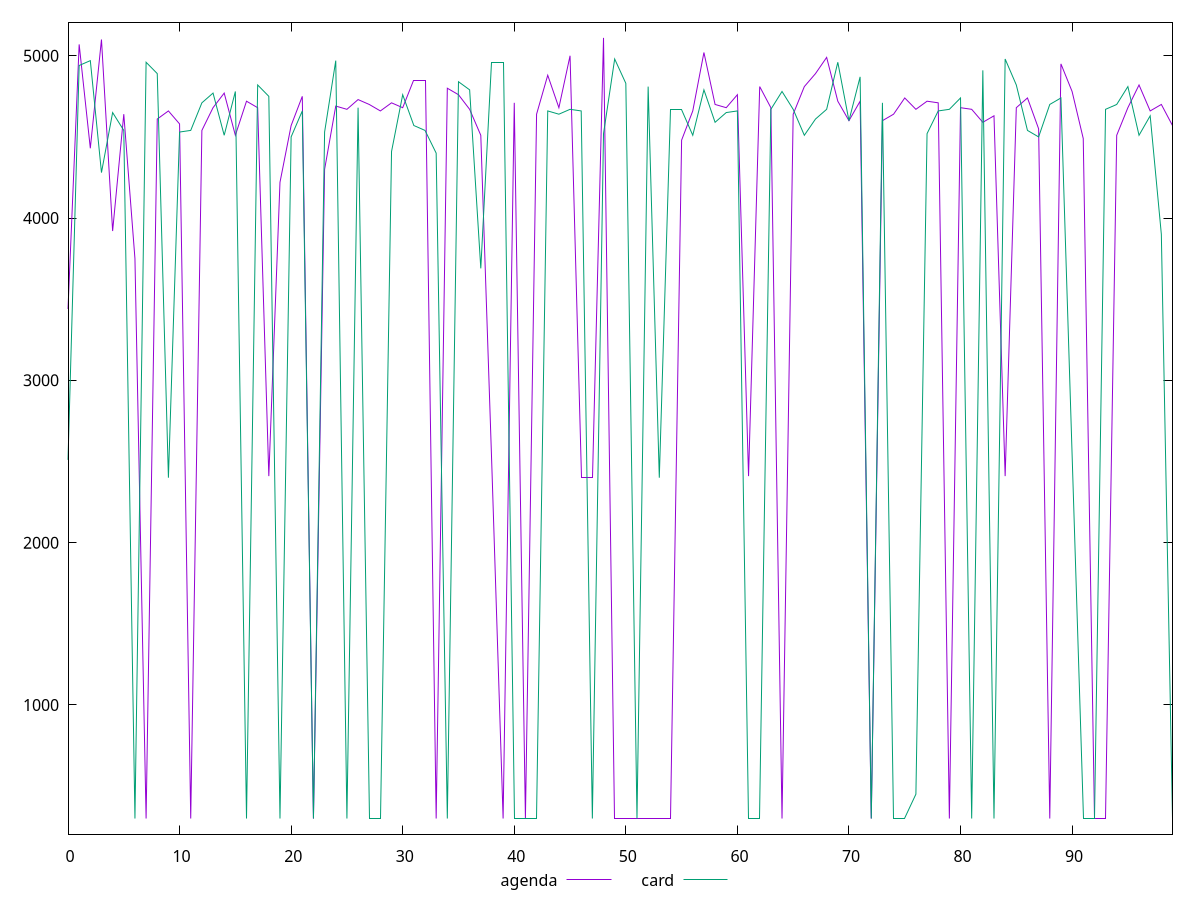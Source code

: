 reset

$agenda <<EOF
0 3440
1 5070
2 4430
3 5100
4 3920
5 4640
6 3750
7 300
8 4610
9 4660
10 4580
11 300
12 4540
13 4680
14 4770
15 4510
16 4720
17 4680
18 2410
19 4220
20 4570
21 4750
22 300
23 4300
24 4690
25 4670
26 4730
27 4700
28 4660
29 4710
30 4680
31 4850
32 4850
33 300
34 4800
35 4760
36 4670
37 4510
38 2450
39 300
40 4710
41 300
42 4640
43 4880
44 4680
45 5000
46 2400
47 2400
48 5110
49 300
50 300
51 300
52 300
53 300
54 300
55 4480
56 4660
57 5020
58 4700
59 4680
60 4760
61 2410
62 4810
63 4680
64 300
65 4640
66 4810
67 4890
68 4990
69 4720
70 4600
71 4720
72 300
73 4600
74 4640
75 4740
76 4670
77 4720
78 4710
79 300
80 4680
81 4670
82 4590
83 4630
84 2410
85 4680
86 4740
87 4550
88 300
89 4950
90 4780
91 4490
92 300
93 300
94 4510
95 4680
96 4820
97 4660
98 4700
99 4570
EOF

$card <<EOF
0 2510
1 4940
2 4970
3 4280
4 4650
5 4540
6 300
7 4960
8 4890
9 2400
10 4530
11 4540
12 4710
13 4770
14 4510
15 4780
16 300
17 4820
18 4750
19 300
20 4500
21 4660
22 300
23 4530
24 4970
25 300
26 4680
27 300
28 300
29 4410
30 4760
31 4570
32 4540
33 4400
34 300
35 4840
36 4790
37 3690
38 4960
39 4960
40 300
41 300
42 300
43 4660
44 4640
45 4670
46 4660
47 300
48 4520
49 4980
50 4830
51 300
52 4810
53 2400
54 4670
55 4670
56 4510
57 4790
58 4590
59 4650
60 4660
61 300
62 300
63 4670
64 4780
65 4670
66 4510
67 4610
68 4670
69 4960
70 4600
71 4870
72 300
73 4710
74 300
75 300
76 450
77 4520
78 4660
79 4670
80 4740
81 300
82 4910
83 300
84 4980
85 4820
86 4540
87 4500
88 4700
89 4740
91 300
92 300
93 4670
94 4700
95 4810
96 4510
97 4630
98 3900
99 300
EOF

set key outside below
set xrange [0:99]
set yrange [203.8:5206.2]
set trange [203.8:5206.2]
set terminal svg size 640, 520 enhanced background rgb 'white'
set output "report/report_00029_2021-02-24T13-36-40.390Z/uses-text-compression/comparison/line/1_vs_2.svg"

plot $agenda title "agenda" with line, \
     $card title "card" with line

reset
